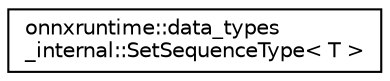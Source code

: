 digraph "Graphical Class Hierarchy"
{
  edge [fontname="Helvetica",fontsize="10",labelfontname="Helvetica",labelfontsize="10"];
  node [fontname="Helvetica",fontsize="10",shape=record];
  rankdir="LR";
  Node0 [label="onnxruntime::data_types\l_internal::SetSequenceType\< T \>",height=0.2,width=0.4,color="black", fillcolor="white", style="filled",URL="$structonnxruntime_1_1data__types__internal_1_1SetSequenceType.html"];
}
